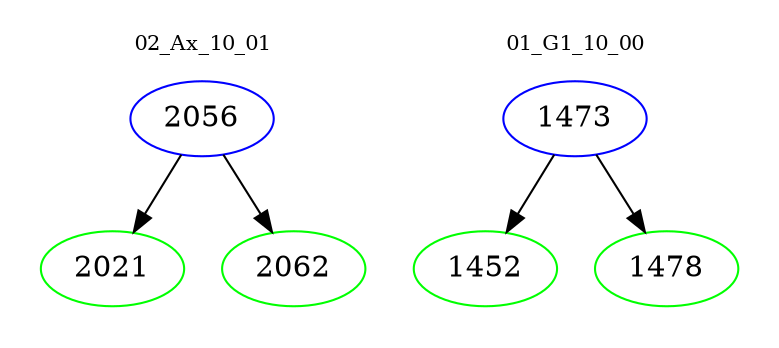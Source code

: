 digraph{
subgraph cluster_0 {
color = white
label = "02_Ax_10_01";
fontsize=10;
T0_2056 [label="2056", color="blue"]
T0_2056 -> T0_2021 [color="black"]
T0_2021 [label="2021", color="green"]
T0_2056 -> T0_2062 [color="black"]
T0_2062 [label="2062", color="green"]
}
subgraph cluster_1 {
color = white
label = "01_G1_10_00";
fontsize=10;
T1_1473 [label="1473", color="blue"]
T1_1473 -> T1_1452 [color="black"]
T1_1452 [label="1452", color="green"]
T1_1473 -> T1_1478 [color="black"]
T1_1478 [label="1478", color="green"]
}
}
